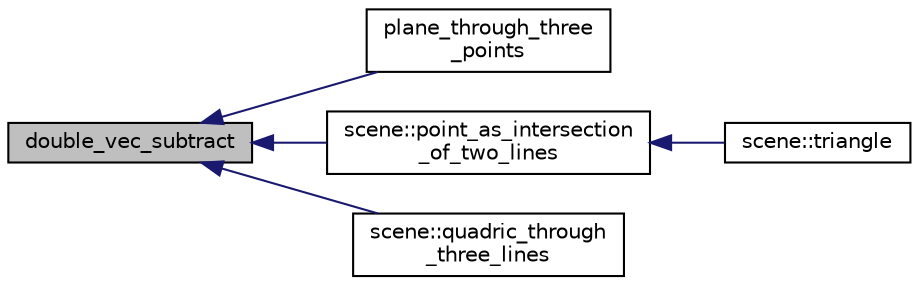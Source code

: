 digraph "double_vec_subtract"
{
  edge [fontname="Helvetica",fontsize="10",labelfontname="Helvetica",labelfontsize="10"];
  node [fontname="Helvetica",fontsize="10",shape=record];
  rankdir="LR";
  Node89 [label="double_vec_subtract",height=0.2,width=0.4,color="black", fillcolor="grey75", style="filled", fontcolor="black"];
  Node89 -> Node90 [dir="back",color="midnightblue",fontsize="10",style="solid",fontname="Helvetica"];
  Node90 [label="plane_through_three\l_points",height=0.2,width=0.4,color="black", fillcolor="white", style="filled",URL="$d0/d22/numerics_8_c.html#a5ee8d7aa71a25aacacd677dcd002faed"];
  Node89 -> Node91 [dir="back",color="midnightblue",fontsize="10",style="solid",fontname="Helvetica"];
  Node91 [label="scene::point_as_intersection\l_of_two_lines",height=0.2,width=0.4,color="black", fillcolor="white", style="filled",URL="$df/db1/classscene.html#a5388dd7094fae8b0b0124555c6ab8abc"];
  Node91 -> Node92 [dir="back",color="midnightblue",fontsize="10",style="solid",fontname="Helvetica"];
  Node92 [label="scene::triangle",height=0.2,width=0.4,color="black", fillcolor="white", style="filled",URL="$df/db1/classscene.html#ac59563fef2509d30139596765dec7329"];
  Node89 -> Node93 [dir="back",color="midnightblue",fontsize="10",style="solid",fontname="Helvetica"];
  Node93 [label="scene::quadric_through\l_three_lines",height=0.2,width=0.4,color="black", fillcolor="white", style="filled",URL="$df/db1/classscene.html#aca9cd7feab41db8ceb41cd2dd848bda0"];
}

